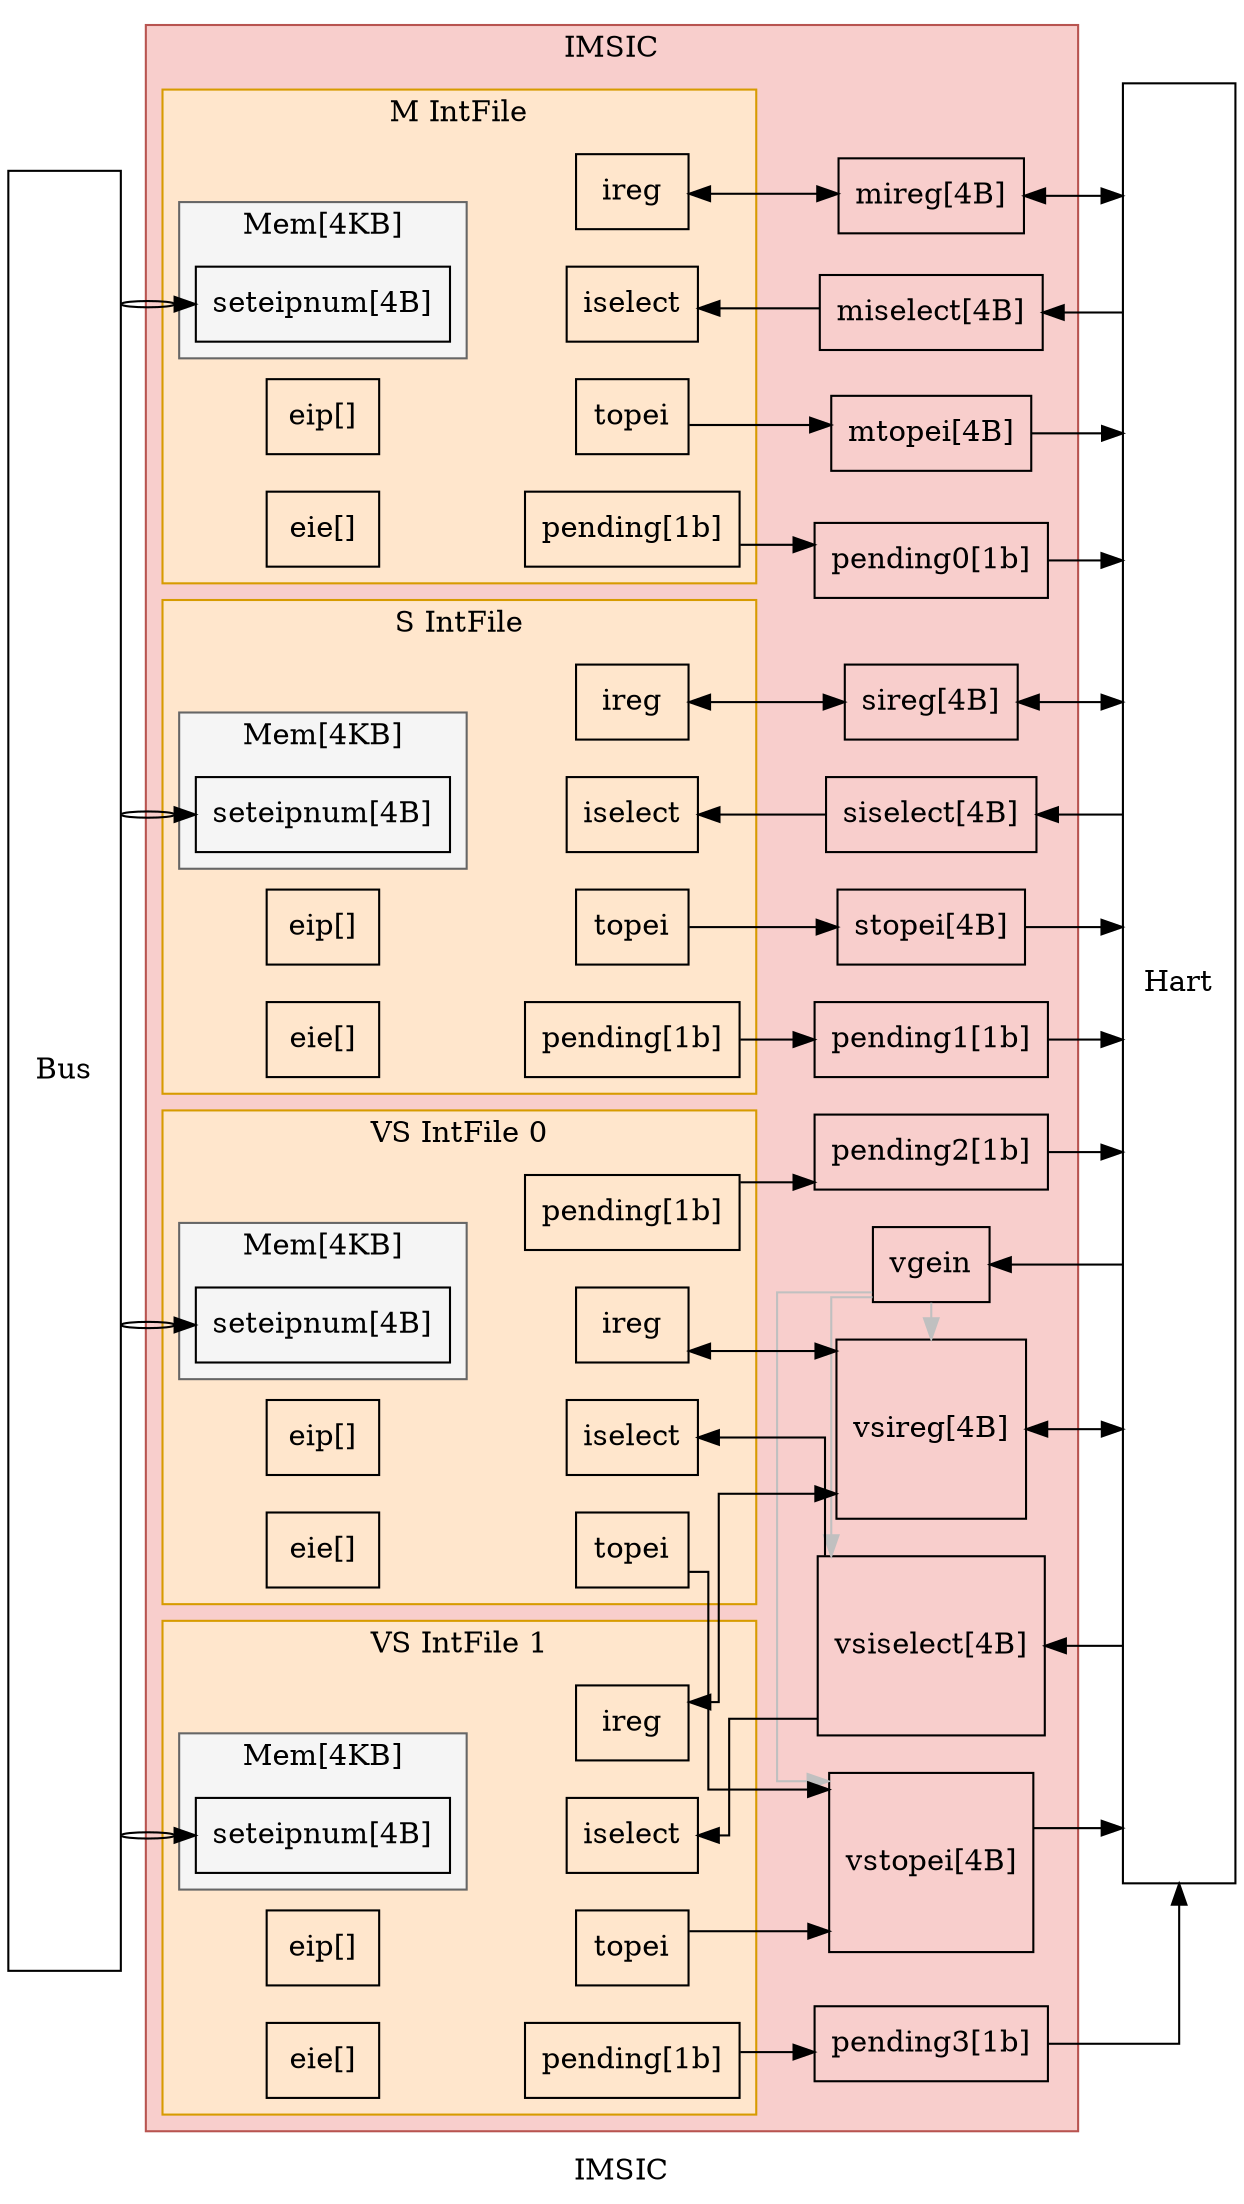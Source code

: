 digraph G {
bgcolor=transparent;
label=IMSIC;
rankdir=LR;
splines=ortho;
node [shape=box];
bus [height=12, label=Bus];
hart [height=12, label=Hart];
subgraph imsic {
bgcolor="#F8CECC";
cluster=True;
label=IMSIC;
pencolor="#B85450";
imsic_vgein [dir=back, label=vgein];
subgraph imsic_mint_file {
bgcolor="#FFE6CC";
cluster=True;
label="M IntFile";
pencolor="#D79B00";
subgraph imsic_mint_file_mem {
bgcolor="#F5F5F5";
cluster=True;
label="Mem[4KB]";
pencolor="#666666";
imsic_mint_file_mem_seteipnum [label="seteipnum[4B]"];
}

imsic_mint_file_pending [label="pending[1b]"];
imsic_mint_file_mem_seteipnum -> imsic_mint_file_pending  [color=transparent];
imsic_mint_file_topei [label=topei];
imsic_mint_file_mem_seteipnum -> imsic_mint_file_topei  [color=transparent];
imsic_mint_file_iselect [label=iselect];
imsic_mint_file_mem_seteipnum -> imsic_mint_file_iselect  [color=transparent];
imsic_mint_file_ireg [label=ireg];
imsic_mint_file_mem_seteipnum -> imsic_mint_file_ireg  [color=transparent];
imsic_mint_file_eips [label="eip[]"];
imsic_mint_file_eies [label="eie[]"];
}

imsic_vstopei [height=1.2, label="vstopei[4B]"];
subgraph imsic_sint_file {
bgcolor="#FFE6CC";
cluster=True;
label="S IntFile";
pencolor="#D79B00";
subgraph imsic_sint_file_mem {
bgcolor="#F5F5F5";
cluster=True;
label="Mem[4KB]";
pencolor="#666666";
imsic_sint_file_mem_seteipnum [label="seteipnum[4B]"];
}

imsic_sint_file_pending [label="pending[1b]"];
imsic_sint_file_mem_seteipnum -> imsic_sint_file_pending  [color=transparent];
imsic_sint_file_topei [label=topei];
imsic_sint_file_mem_seteipnum -> imsic_sint_file_topei  [color=transparent];
imsic_sint_file_iselect [label=iselect];
imsic_sint_file_mem_seteipnum -> imsic_sint_file_iselect  [color=transparent];
imsic_sint_file_ireg [label=ireg];
imsic_sint_file_mem_seteipnum -> imsic_sint_file_ireg  [color=transparent];
imsic_sint_file_eips [label="eip[]"];
imsic_sint_file_eies [label="eie[]"];
}

imsic_vsiselect [height=1.2, label="vsiselect[4B]"];
subgraph imsic_vsint_file_0 {
bgcolor="#FFE6CC";
cluster=True;
label="VS IntFile 0";
pencolor="#D79B00";
subgraph imsic_vsint_file_0_mem {
bgcolor="#F5F5F5";
cluster=True;
label="Mem[4KB]";
pencolor="#666666";
imsic_vsint_file_0_mem_seteipnum [label="seteipnum[4B]"];
}

imsic_vsint_file_0_pending [label="pending[1b]"];
imsic_vsint_file_0_mem_seteipnum -> imsic_vsint_file_0_pending  [color=transparent];
imsic_vsint_file_0_topei [label=topei];
imsic_vsint_file_0_mem_seteipnum -> imsic_vsint_file_0_topei  [color=transparent];
imsic_vsint_file_0_iselect [label=iselect];
imsic_vsint_file_0_mem_seteipnum -> imsic_vsint_file_0_iselect  [color=transparent];
imsic_vsint_file_0_ireg [label=ireg];
imsic_vsint_file_0_mem_seteipnum -> imsic_vsint_file_0_ireg  [color=transparent];
imsic_vsint_file_0_eips [label="eip[]"];
imsic_vsint_file_0_eies [label="eie[]"];
}

imsic_vsireg [height=1.2, label="vsireg[4B]"];
subgraph imsic_vsint_file_1 {
bgcolor="#FFE6CC";
cluster=True;
label="VS IntFile 1";
pencolor="#D79B00";
subgraph imsic_vsint_file_1_mem {
bgcolor="#F5F5F5";
cluster=True;
label="Mem[4KB]";
pencolor="#666666";
imsic_vsint_file_1_mem_seteipnum [label="seteipnum[4B]"];
}

imsic_vsint_file_1_pending [label="pending[1b]"];
imsic_vsint_file_1_mem_seteipnum -> imsic_vsint_file_1_pending  [color=transparent];
imsic_vsint_file_1_topei [label=topei];
imsic_vsint_file_1_mem_seteipnum -> imsic_vsint_file_1_topei  [color=transparent];
imsic_vsint_file_1_iselect [label=iselect];
imsic_vsint_file_1_mem_seteipnum -> imsic_vsint_file_1_iselect  [color=transparent];
imsic_vsint_file_1_ireg [label=ireg];
imsic_vsint_file_1_mem_seteipnum -> imsic_vsint_file_1_ireg  [color=transparent];
imsic_vsint_file_1_eips [label="eip[]"];
imsic_vsint_file_1_eies [label="eie[]"];
}

imsic_mtopei [label="mtopei[4B]"];
imsic_mint_file_topei -> imsic_mtopei;
imsic_stopei [label="stopei[4B]"];
imsic_sint_file_topei -> imsic_stopei;
imsic_vsint_file_0_topei -> imsic_vstopei;
imsic_vsint_file_1_topei -> imsic_vstopei;
imsic_pending_0 [label="pending0[1b]"];
imsic_mint_file_pending -> imsic_pending_0;
imsic_pending_1 [label="pending1[1b]"];
imsic_sint_file_pending -> imsic_pending_1;
imsic_pending_2 [label="pending2[1b]"];
imsic_vsint_file_0_pending -> imsic_pending_2;
imsic_pending_3 [label="pending3[1b]"];
imsic_vsint_file_1_pending -> imsic_pending_3;
imsic_miselect [label="miselect[4B]"];
imsic_mint_file_iselect -> imsic_miselect  [dir=back];
imsic_siselect [label="siselect[4B]"];
imsic_sint_file_iselect -> imsic_siselect  [dir=back];
imsic_vsint_file_0_iselect -> imsic_vsiselect  [dir=back];
imsic_vsint_file_1_iselect -> imsic_vsiselect  [dir=back];
imsic_mireg [label="mireg[4B]"];
imsic_mint_file_ireg -> imsic_mireg  [dir=both];
imsic_sireg [label="sireg[4B]"];
imsic_sint_file_ireg -> imsic_sireg  [dir=both];
imsic_vsint_file_0_ireg -> imsic_vsireg  [dir=both];
imsic_vsint_file_1_ireg -> imsic_vsireg  [dir=both];
imsic_vgein -> imsic_vstopei  [color=gray, constraint=False];
imsic_vgein -> imsic_vsiselect  [color=gray, constraint=False];
imsic_vgein -> imsic_vsireg  [color=gray, constraint=False];
subgraph vgein_same_rank {
label="";
pencolor=transparent;
samerank=True;
imsic_vgein [dir=back, label=vgein];
imsic_vstopei [height=1.2, label="vstopei[4B]"];
imsic_vsiselect [height=1.2, label="vsiselect[4B]"];
imsic_vsireg [height=1.2, label="vsireg[4B]"];
}

}

bus -> imsic_mint_file_mem_seteipnum  [color="black:invis:black"];
bus -> imsic_sint_file_mem_seteipnum  [color="black:invis:black"];
bus -> imsic_vsint_file_0_mem_seteipnum  [color="black:invis:black"];
bus -> imsic_vsint_file_1_mem_seteipnum  [color="black:invis:black"];
imsic_pending_0 -> hart;
imsic_pending_1 -> hart;
imsic_pending_2 -> hart;
imsic_pending_3 -> hart;
imsic_mtopei -> hart;
imsic_stopei -> hart;
imsic_vstopei -> hart;
imsic_miselect -> hart  [dir=back];
imsic_siselect -> hart  [dir=back];
imsic_vsiselect -> hart  [dir=back];
imsic_mireg -> hart  [dir=both];
imsic_sireg -> hart  [dir=both];
imsic_vsireg -> hart  [dir=both];
imsic_vgein -> hart  [dir=back];
}
